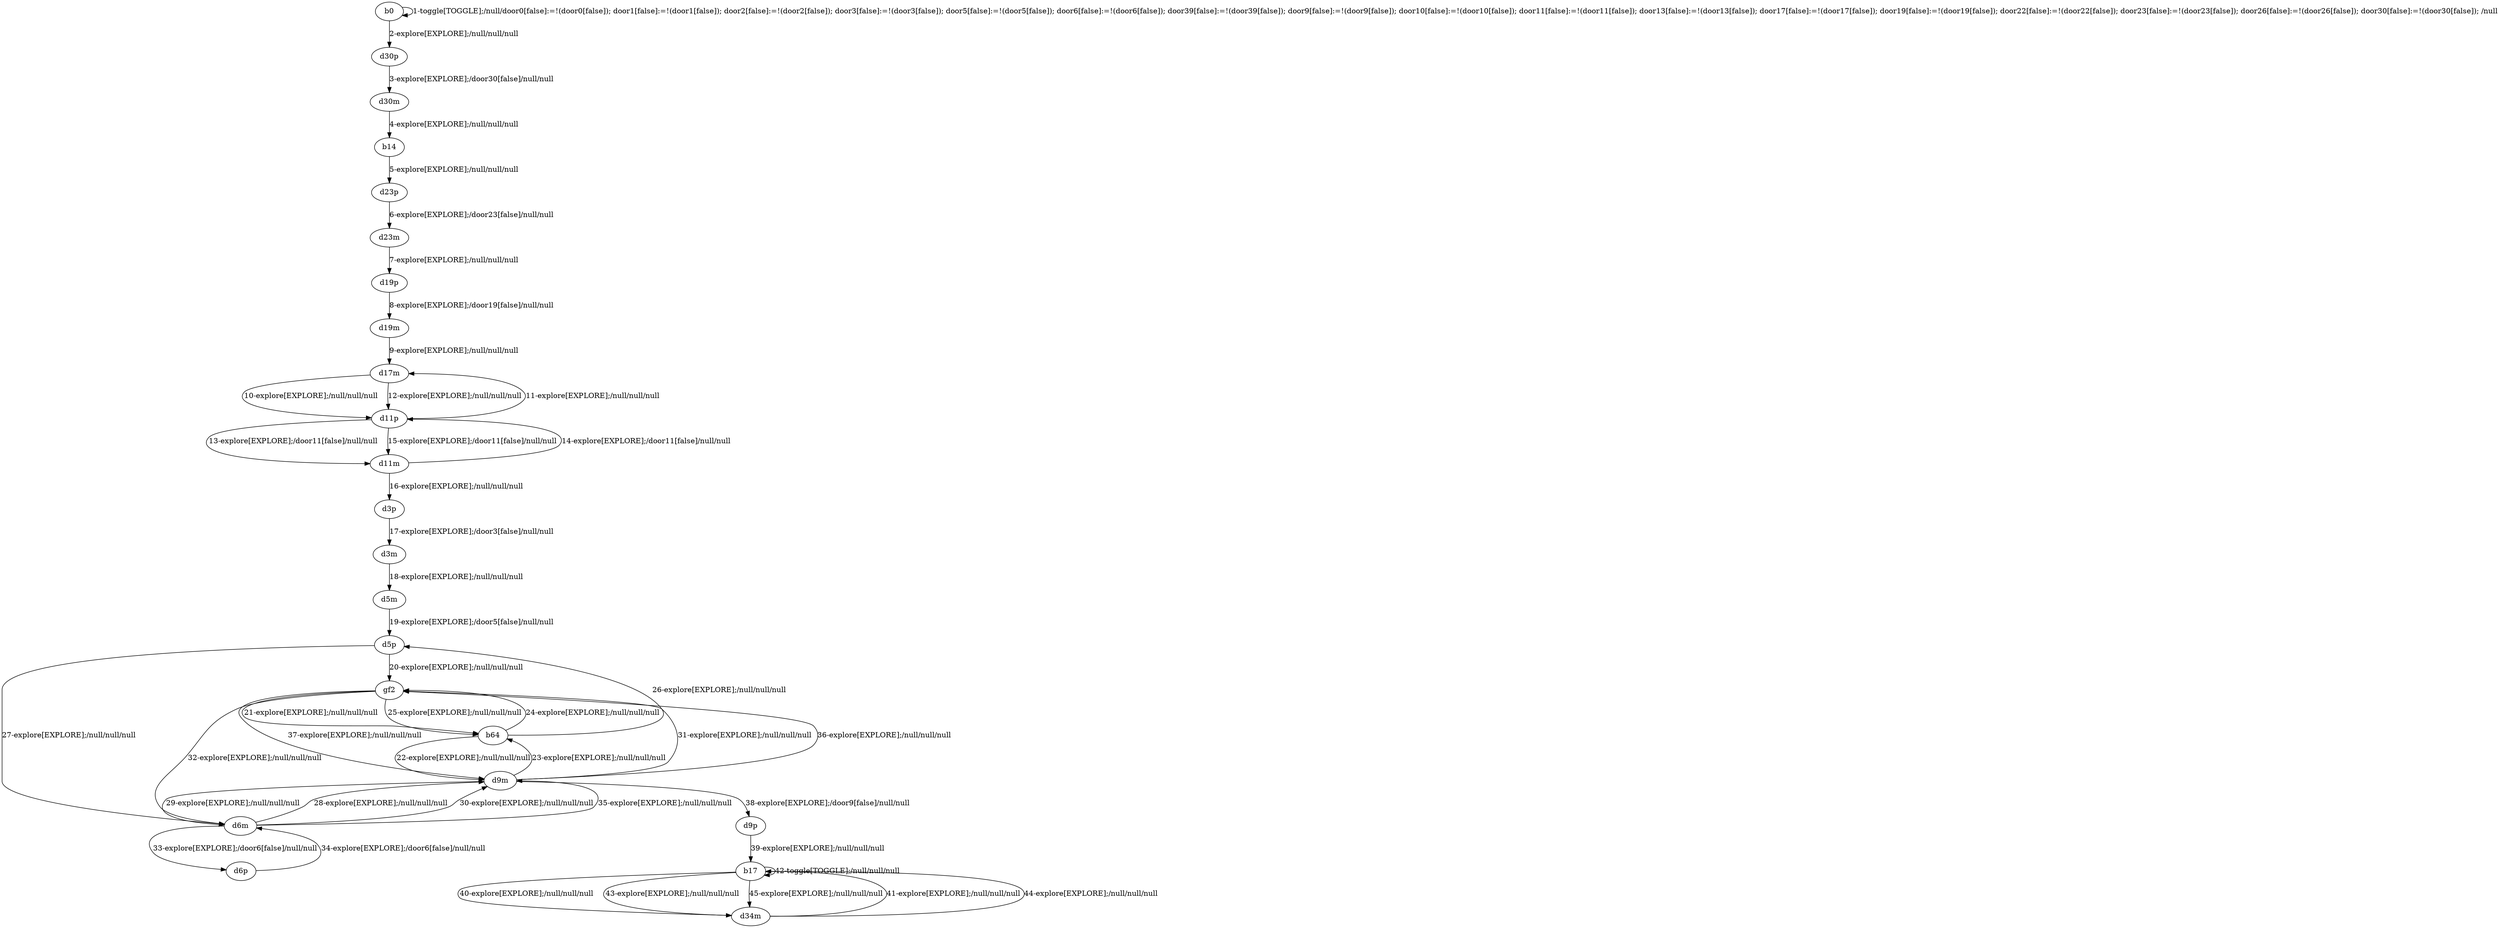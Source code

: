 # Total number of goals covered by this test: 2
# d6m --> d6p
# d6p --> d6m

digraph g {
"b0" -> "b0" [label = "1-toggle[TOGGLE];/null/door0[false]:=!(door0[false]); door1[false]:=!(door1[false]); door2[false]:=!(door2[false]); door3[false]:=!(door3[false]); door5[false]:=!(door5[false]); door6[false]:=!(door6[false]); door39[false]:=!(door39[false]); door9[false]:=!(door9[false]); door10[false]:=!(door10[false]); door11[false]:=!(door11[false]); door13[false]:=!(door13[false]); door17[false]:=!(door17[false]); door19[false]:=!(door19[false]); door22[false]:=!(door22[false]); door23[false]:=!(door23[false]); door26[false]:=!(door26[false]); door30[false]:=!(door30[false]); /null"];
"b0" -> "d30p" [label = "2-explore[EXPLORE];/null/null/null"];
"d30p" -> "d30m" [label = "3-explore[EXPLORE];/door30[false]/null/null"];
"d30m" -> "b14" [label = "4-explore[EXPLORE];/null/null/null"];
"b14" -> "d23p" [label = "5-explore[EXPLORE];/null/null/null"];
"d23p" -> "d23m" [label = "6-explore[EXPLORE];/door23[false]/null/null"];
"d23m" -> "d19p" [label = "7-explore[EXPLORE];/null/null/null"];
"d19p" -> "d19m" [label = "8-explore[EXPLORE];/door19[false]/null/null"];
"d19m" -> "d17m" [label = "9-explore[EXPLORE];/null/null/null"];
"d17m" -> "d11p" [label = "10-explore[EXPLORE];/null/null/null"];
"d11p" -> "d17m" [label = "11-explore[EXPLORE];/null/null/null"];
"d17m" -> "d11p" [label = "12-explore[EXPLORE];/null/null/null"];
"d11p" -> "d11m" [label = "13-explore[EXPLORE];/door11[false]/null/null"];
"d11m" -> "d11p" [label = "14-explore[EXPLORE];/door11[false]/null/null"];
"d11p" -> "d11m" [label = "15-explore[EXPLORE];/door11[false]/null/null"];
"d11m" -> "d3p" [label = "16-explore[EXPLORE];/null/null/null"];
"d3p" -> "d3m" [label = "17-explore[EXPLORE];/door3[false]/null/null"];
"d3m" -> "d5m" [label = "18-explore[EXPLORE];/null/null/null"];
"d5m" -> "d5p" [label = "19-explore[EXPLORE];/door5[false]/null/null"];
"d5p" -> "gf2" [label = "20-explore[EXPLORE];/null/null/null"];
"gf2" -> "b64" [label = "21-explore[EXPLORE];/null/null/null"];
"b64" -> "d9m" [label = "22-explore[EXPLORE];/null/null/null"];
"d9m" -> "b64" [label = "23-explore[EXPLORE];/null/null/null"];
"b64" -> "gf2" [label = "24-explore[EXPLORE];/null/null/null"];
"gf2" -> "b64" [label = "25-explore[EXPLORE];/null/null/null"];
"b64" -> "d5p" [label = "26-explore[EXPLORE];/null/null/null"];
"d5p" -> "d6m" [label = "27-explore[EXPLORE];/null/null/null"];
"d6m" -> "d9m" [label = "28-explore[EXPLORE];/null/null/null"];
"d9m" -> "d6m" [label = "29-explore[EXPLORE];/null/null/null"];
"d6m" -> "d9m" [label = "30-explore[EXPLORE];/null/null/null"];
"d9m" -> "gf2" [label = "31-explore[EXPLORE];/null/null/null"];
"gf2" -> "d6m" [label = "32-explore[EXPLORE];/null/null/null"];
"d6m" -> "d6p" [label = "33-explore[EXPLORE];/door6[false]/null/null"];
"d6p" -> "d6m" [label = "34-explore[EXPLORE];/door6[false]/null/null"];
"d6m" -> "d9m" [label = "35-explore[EXPLORE];/null/null/null"];
"d9m" -> "gf2" [label = "36-explore[EXPLORE];/null/null/null"];
"gf2" -> "d9m" [label = "37-explore[EXPLORE];/null/null/null"];
"d9m" -> "d9p" [label = "38-explore[EXPLORE];/door9[false]/null/null"];
"d9p" -> "b17" [label = "39-explore[EXPLORE];/null/null/null"];
"b17" -> "d34m" [label = "40-explore[EXPLORE];/null/null/null"];
"d34m" -> "b17" [label = "41-explore[EXPLORE];/null/null/null"];
"b17" -> "b17" [label = "42-toggle[TOGGLE];/null/null/null"];
"b17" -> "d34m" [label = "43-explore[EXPLORE];/null/null/null"];
"d34m" -> "b17" [label = "44-explore[EXPLORE];/null/null/null"];
"b17" -> "d34m" [label = "45-explore[EXPLORE];/null/null/null"];
}